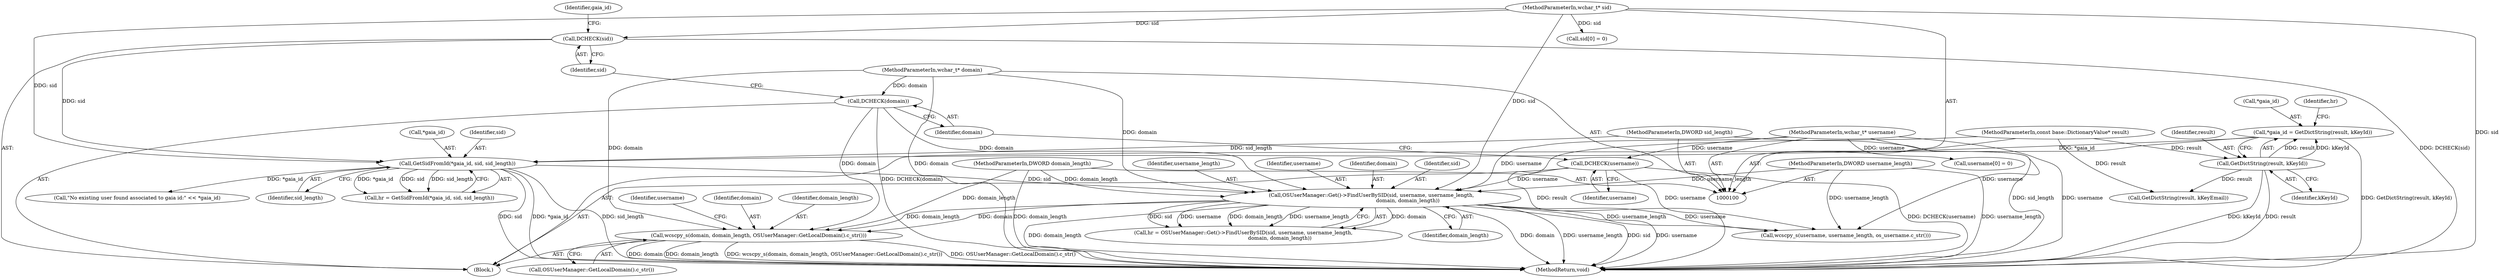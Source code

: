 digraph "1_Chrome_2440e872debd68ae7c2a8bf9ddb34df2cce378cd@API" {
"1000155" [label="(Call,wcscpy_s(domain, domain_length, OSUserManager::GetLocalDomain().c_str()))"];
"1000138" [label="(Call,OSUserManager::Get()->FindUserBySID(sid, username, username_length,\n                                             domain, domain_length))"];
"1000127" [label="(Call,GetSidFromId(*gaia_id, sid, sid_length))"];
"1000118" [label="(Call,*gaia_id = GetDictString(result, kKeyId))"];
"1000121" [label="(Call,GetDictString(result, kKeyId))"];
"1000101" [label="(MethodParameterIn,const base::DictionaryValue* result)"];
"1000116" [label="(Call,DCHECK(sid))"];
"1000107" [label="(MethodParameterIn,wchar_t* sid)"];
"1000108" [label="(MethodParameterIn,DWORD sid_length)"];
"1000112" [label="(Call,DCHECK(username))"];
"1000103" [label="(MethodParameterIn,wchar_t* username)"];
"1000104" [label="(MethodParameterIn,DWORD username_length)"];
"1000114" [label="(Call,DCHECK(domain))"];
"1000105" [label="(MethodParameterIn,wchar_t* domain)"];
"1000106" [label="(MethodParameterIn,DWORD domain_length)"];
"1000139" [label="(Identifier,sid)"];
"1000126" [label="(Identifier,hr)"];
"1000128" [label="(Call,*gaia_id)"];
"1000122" [label="(Identifier,result)"];
"1000151" [label="(Call,\"No existing user found associated to gaia id:\" << *gaia_id)"];
"1000143" [label="(Identifier,domain_length)"];
"1000130" [label="(Identifier,sid)"];
"1000157" [label="(Identifier,domain_length)"];
"1000155" [label="(Call,wcscpy_s(domain, domain_length, OSUserManager::GetLocalDomain().c_str()))"];
"1000104" [label="(MethodParameterIn,DWORD username_length)"];
"1000117" [label="(Identifier,sid)"];
"1000109" [label="(Block,)"];
"1000141" [label="(Identifier,username_length)"];
"1000140" [label="(Identifier,username)"];
"1000113" [label="(Identifier,username)"];
"1000120" [label="(Identifier,gaia_id)"];
"1000161" [label="(Identifier,username)"];
"1000156" [label="(Identifier,domain)"];
"1000142" [label="(Identifier,domain)"];
"1000119" [label="(Call,*gaia_id)"];
"1000118" [label="(Call,*gaia_id = GetDictString(result, kKeyId))"];
"1000136" [label="(Call,hr = OSUserManager::Get()->FindUserBySID(sid, username, username_length,\n                                             domain, domain_length))"];
"1000138" [label="(Call,OSUserManager::Get()->FindUserBySID(sid, username, username_length,\n                                             domain, domain_length))"];
"1000108" [label="(MethodParameterIn,DWORD sid_length)"];
"1000101" [label="(MethodParameterIn,const base::DictionaryValue* result)"];
"1000164" [label="(Call,sid[0] = 0)"];
"1000230" [label="(Call,wcscpy_s(username, username_length, os_username.c_str()))"];
"1000131" [label="(Identifier,sid_length)"];
"1000107" [label="(MethodParameterIn,wchar_t* sid)"];
"1000159" [label="(Call,username[0] = 0)"];
"1000125" [label="(Call,hr = GetSidFromId(*gaia_id, sid, sid_length))"];
"1000127" [label="(Call,GetSidFromId(*gaia_id, sid, sid_length))"];
"1000112" [label="(Call,DCHECK(username))"];
"1000103" [label="(MethodParameterIn,wchar_t* username)"];
"1000106" [label="(MethodParameterIn,DWORD domain_length)"];
"1000116" [label="(Call,DCHECK(sid))"];
"1000115" [label="(Identifier,domain)"];
"1000114" [label="(Call,DCHECK(domain))"];
"1000234" [label="(MethodReturn,void)"];
"1000105" [label="(MethodParameterIn,wchar_t* domain)"];
"1000158" [label="(Call,OSUserManager::GetLocalDomain().c_str())"];
"1000172" [label="(Call,GetDictString(result, kKeyEmail))"];
"1000121" [label="(Call,GetDictString(result, kKeyId))"];
"1000123" [label="(Identifier,kKeyId)"];
"1000155" -> "1000109"  [label="AST: "];
"1000155" -> "1000158"  [label="CFG: "];
"1000156" -> "1000155"  [label="AST: "];
"1000157" -> "1000155"  [label="AST: "];
"1000158" -> "1000155"  [label="AST: "];
"1000161" -> "1000155"  [label="CFG: "];
"1000155" -> "1000234"  [label="DDG: domain_length"];
"1000155" -> "1000234"  [label="DDG: wcscpy_s(domain, domain_length, OSUserManager::GetLocalDomain().c_str())"];
"1000155" -> "1000234"  [label="DDG: OSUserManager::GetLocalDomain().c_str()"];
"1000155" -> "1000234"  [label="DDG: domain"];
"1000138" -> "1000155"  [label="DDG: domain"];
"1000138" -> "1000155"  [label="DDG: domain_length"];
"1000114" -> "1000155"  [label="DDG: domain"];
"1000105" -> "1000155"  [label="DDG: domain"];
"1000106" -> "1000155"  [label="DDG: domain_length"];
"1000138" -> "1000136"  [label="AST: "];
"1000138" -> "1000143"  [label="CFG: "];
"1000139" -> "1000138"  [label="AST: "];
"1000140" -> "1000138"  [label="AST: "];
"1000141" -> "1000138"  [label="AST: "];
"1000142" -> "1000138"  [label="AST: "];
"1000143" -> "1000138"  [label="AST: "];
"1000136" -> "1000138"  [label="CFG: "];
"1000138" -> "1000234"  [label="DDG: domain"];
"1000138" -> "1000234"  [label="DDG: username_length"];
"1000138" -> "1000234"  [label="DDG: sid"];
"1000138" -> "1000234"  [label="DDG: username"];
"1000138" -> "1000234"  [label="DDG: domain_length"];
"1000138" -> "1000136"  [label="DDG: domain"];
"1000138" -> "1000136"  [label="DDG: sid"];
"1000138" -> "1000136"  [label="DDG: username"];
"1000138" -> "1000136"  [label="DDG: domain_length"];
"1000138" -> "1000136"  [label="DDG: username_length"];
"1000127" -> "1000138"  [label="DDG: sid"];
"1000107" -> "1000138"  [label="DDG: sid"];
"1000112" -> "1000138"  [label="DDG: username"];
"1000103" -> "1000138"  [label="DDG: username"];
"1000104" -> "1000138"  [label="DDG: username_length"];
"1000114" -> "1000138"  [label="DDG: domain"];
"1000105" -> "1000138"  [label="DDG: domain"];
"1000106" -> "1000138"  [label="DDG: domain_length"];
"1000138" -> "1000230"  [label="DDG: username"];
"1000138" -> "1000230"  [label="DDG: username_length"];
"1000127" -> "1000125"  [label="AST: "];
"1000127" -> "1000131"  [label="CFG: "];
"1000128" -> "1000127"  [label="AST: "];
"1000130" -> "1000127"  [label="AST: "];
"1000131" -> "1000127"  [label="AST: "];
"1000125" -> "1000127"  [label="CFG: "];
"1000127" -> "1000234"  [label="DDG: sid"];
"1000127" -> "1000234"  [label="DDG: *gaia_id"];
"1000127" -> "1000234"  [label="DDG: sid_length"];
"1000127" -> "1000125"  [label="DDG: *gaia_id"];
"1000127" -> "1000125"  [label="DDG: sid"];
"1000127" -> "1000125"  [label="DDG: sid_length"];
"1000118" -> "1000127"  [label="DDG: *gaia_id"];
"1000116" -> "1000127"  [label="DDG: sid"];
"1000107" -> "1000127"  [label="DDG: sid"];
"1000108" -> "1000127"  [label="DDG: sid_length"];
"1000127" -> "1000151"  [label="DDG: *gaia_id"];
"1000118" -> "1000109"  [label="AST: "];
"1000118" -> "1000121"  [label="CFG: "];
"1000119" -> "1000118"  [label="AST: "];
"1000121" -> "1000118"  [label="AST: "];
"1000126" -> "1000118"  [label="CFG: "];
"1000118" -> "1000234"  [label="DDG: GetDictString(result, kKeyId)"];
"1000121" -> "1000118"  [label="DDG: result"];
"1000121" -> "1000118"  [label="DDG: kKeyId"];
"1000121" -> "1000123"  [label="CFG: "];
"1000122" -> "1000121"  [label="AST: "];
"1000123" -> "1000121"  [label="AST: "];
"1000121" -> "1000234"  [label="DDG: kKeyId"];
"1000121" -> "1000234"  [label="DDG: result"];
"1000101" -> "1000121"  [label="DDG: result"];
"1000121" -> "1000172"  [label="DDG: result"];
"1000101" -> "1000100"  [label="AST: "];
"1000101" -> "1000234"  [label="DDG: result"];
"1000101" -> "1000172"  [label="DDG: result"];
"1000116" -> "1000109"  [label="AST: "];
"1000116" -> "1000117"  [label="CFG: "];
"1000117" -> "1000116"  [label="AST: "];
"1000120" -> "1000116"  [label="CFG: "];
"1000116" -> "1000234"  [label="DDG: DCHECK(sid)"];
"1000107" -> "1000116"  [label="DDG: sid"];
"1000107" -> "1000100"  [label="AST: "];
"1000107" -> "1000234"  [label="DDG: sid"];
"1000107" -> "1000164"  [label="DDG: sid"];
"1000108" -> "1000100"  [label="AST: "];
"1000108" -> "1000234"  [label="DDG: sid_length"];
"1000112" -> "1000109"  [label="AST: "];
"1000112" -> "1000113"  [label="CFG: "];
"1000113" -> "1000112"  [label="AST: "];
"1000115" -> "1000112"  [label="CFG: "];
"1000112" -> "1000234"  [label="DDG: DCHECK(username)"];
"1000103" -> "1000112"  [label="DDG: username"];
"1000112" -> "1000230"  [label="DDG: username"];
"1000103" -> "1000100"  [label="AST: "];
"1000103" -> "1000234"  [label="DDG: username"];
"1000103" -> "1000159"  [label="DDG: username"];
"1000103" -> "1000230"  [label="DDG: username"];
"1000104" -> "1000100"  [label="AST: "];
"1000104" -> "1000234"  [label="DDG: username_length"];
"1000104" -> "1000230"  [label="DDG: username_length"];
"1000114" -> "1000109"  [label="AST: "];
"1000114" -> "1000115"  [label="CFG: "];
"1000115" -> "1000114"  [label="AST: "];
"1000117" -> "1000114"  [label="CFG: "];
"1000114" -> "1000234"  [label="DDG: DCHECK(domain)"];
"1000105" -> "1000114"  [label="DDG: domain"];
"1000105" -> "1000100"  [label="AST: "];
"1000105" -> "1000234"  [label="DDG: domain"];
"1000106" -> "1000100"  [label="AST: "];
"1000106" -> "1000234"  [label="DDG: domain_length"];
}
